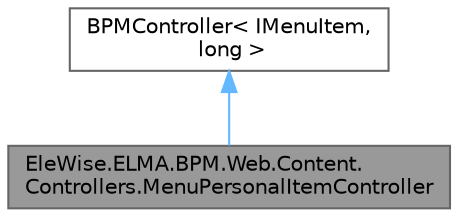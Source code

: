 digraph "EleWise.ELMA.BPM.Web.Content.Controllers.MenuPersonalItemController"
{
 // LATEX_PDF_SIZE
  bgcolor="transparent";
  edge [fontname=Helvetica,fontsize=10,labelfontname=Helvetica,labelfontsize=10];
  node [fontname=Helvetica,fontsize=10,shape=box,height=0.2,width=0.4];
  Node1 [id="Node000001",label="EleWise.ELMA.BPM.Web.Content.\lControllers.MenuPersonalItemController",height=0.2,width=0.4,color="gray40", fillcolor="grey60", style="filled", fontcolor="black",tooltip="Контроллер для пользовательских элементов меню"];
  Node2 -> Node1 [id="edge1_Node000001_Node000002",dir="back",color="steelblue1",style="solid",tooltip=" "];
  Node2 [id="Node000002",label="BPMController\< IMenuItem,\l long \>",height=0.2,width=0.4,color="gray40", fillcolor="white", style="filled",tooltip=" "];
}

